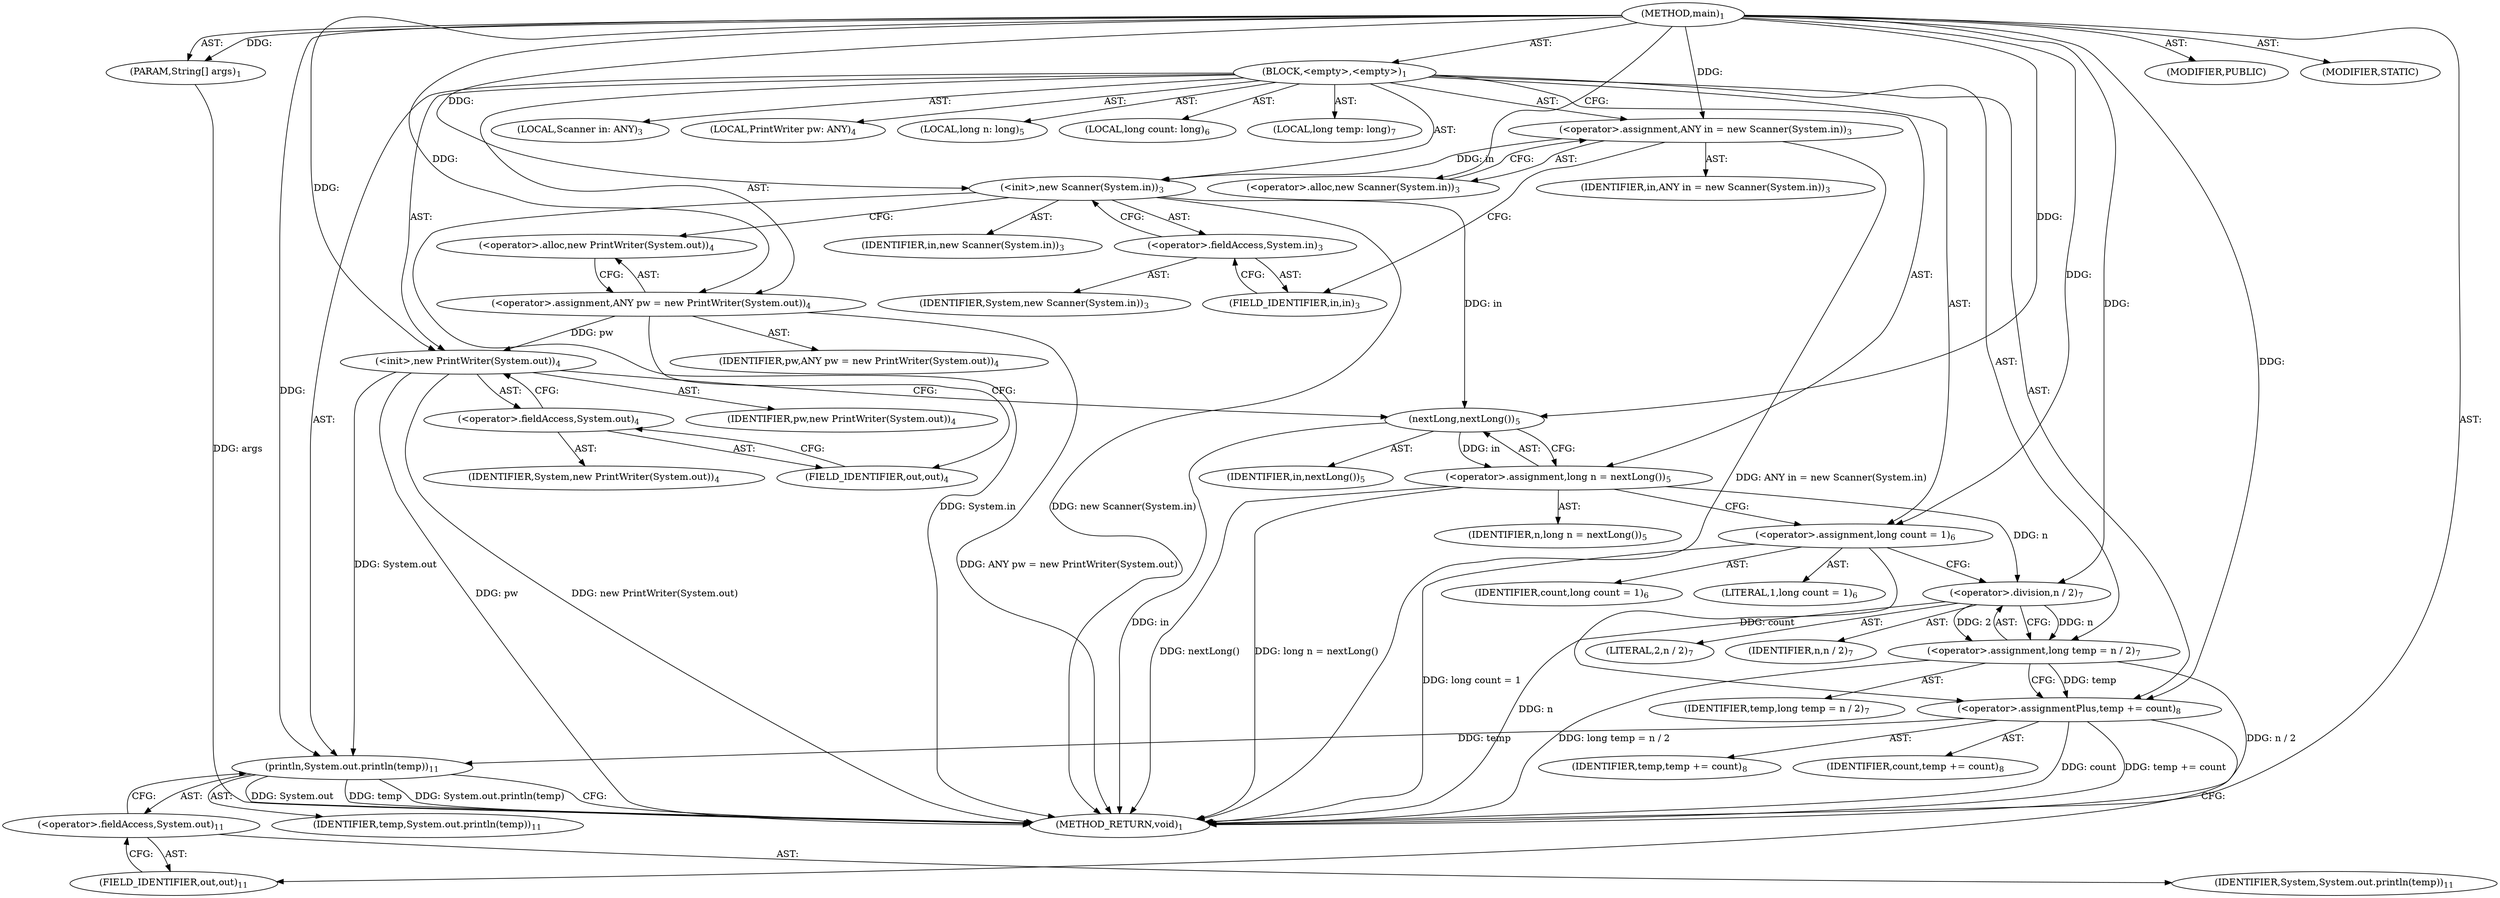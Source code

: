 digraph "main" {  
"21" [label = <(METHOD,main)<SUB>1</SUB>> ]
"22" [label = <(PARAM,String[] args)<SUB>1</SUB>> ]
"23" [label = <(BLOCK,&lt;empty&gt;,&lt;empty&gt;)<SUB>1</SUB>> ]
"4" [label = <(LOCAL,Scanner in: ANY)<SUB>3</SUB>> ]
"24" [label = <(&lt;operator&gt;.assignment,ANY in = new Scanner(System.in))<SUB>3</SUB>> ]
"25" [label = <(IDENTIFIER,in,ANY in = new Scanner(System.in))<SUB>3</SUB>> ]
"26" [label = <(&lt;operator&gt;.alloc,new Scanner(System.in))<SUB>3</SUB>> ]
"27" [label = <(&lt;init&gt;,new Scanner(System.in))<SUB>3</SUB>> ]
"3" [label = <(IDENTIFIER,in,new Scanner(System.in))<SUB>3</SUB>> ]
"28" [label = <(&lt;operator&gt;.fieldAccess,System.in)<SUB>3</SUB>> ]
"29" [label = <(IDENTIFIER,System,new Scanner(System.in))<SUB>3</SUB>> ]
"30" [label = <(FIELD_IDENTIFIER,in,in)<SUB>3</SUB>> ]
"6" [label = <(LOCAL,PrintWriter pw: ANY)<SUB>4</SUB>> ]
"31" [label = <(&lt;operator&gt;.assignment,ANY pw = new PrintWriter(System.out))<SUB>4</SUB>> ]
"32" [label = <(IDENTIFIER,pw,ANY pw = new PrintWriter(System.out))<SUB>4</SUB>> ]
"33" [label = <(&lt;operator&gt;.alloc,new PrintWriter(System.out))<SUB>4</SUB>> ]
"34" [label = <(&lt;init&gt;,new PrintWriter(System.out))<SUB>4</SUB>> ]
"5" [label = <(IDENTIFIER,pw,new PrintWriter(System.out))<SUB>4</SUB>> ]
"35" [label = <(&lt;operator&gt;.fieldAccess,System.out)<SUB>4</SUB>> ]
"36" [label = <(IDENTIFIER,System,new PrintWriter(System.out))<SUB>4</SUB>> ]
"37" [label = <(FIELD_IDENTIFIER,out,out)<SUB>4</SUB>> ]
"38" [label = <(LOCAL,long n: long)<SUB>5</SUB>> ]
"39" [label = <(&lt;operator&gt;.assignment,long n = nextLong())<SUB>5</SUB>> ]
"40" [label = <(IDENTIFIER,n,long n = nextLong())<SUB>5</SUB>> ]
"41" [label = <(nextLong,nextLong())<SUB>5</SUB>> ]
"42" [label = <(IDENTIFIER,in,nextLong())<SUB>5</SUB>> ]
"43" [label = <(LOCAL,long count: long)<SUB>6</SUB>> ]
"44" [label = <(&lt;operator&gt;.assignment,long count = 1)<SUB>6</SUB>> ]
"45" [label = <(IDENTIFIER,count,long count = 1)<SUB>6</SUB>> ]
"46" [label = <(LITERAL,1,long count = 1)<SUB>6</SUB>> ]
"47" [label = <(LOCAL,long temp: long)<SUB>7</SUB>> ]
"48" [label = <(&lt;operator&gt;.assignment,long temp = n / 2)<SUB>7</SUB>> ]
"49" [label = <(IDENTIFIER,temp,long temp = n / 2)<SUB>7</SUB>> ]
"50" [label = <(&lt;operator&gt;.division,n / 2)<SUB>7</SUB>> ]
"51" [label = <(IDENTIFIER,n,n / 2)<SUB>7</SUB>> ]
"52" [label = <(LITERAL,2,n / 2)<SUB>7</SUB>> ]
"53" [label = <(&lt;operator&gt;.assignmentPlus,temp += count)<SUB>8</SUB>> ]
"54" [label = <(IDENTIFIER,temp,temp += count)<SUB>8</SUB>> ]
"55" [label = <(IDENTIFIER,count,temp += count)<SUB>8</SUB>> ]
"56" [label = <(println,System.out.println(temp))<SUB>11</SUB>> ]
"57" [label = <(&lt;operator&gt;.fieldAccess,System.out)<SUB>11</SUB>> ]
"58" [label = <(IDENTIFIER,System,System.out.println(temp))<SUB>11</SUB>> ]
"59" [label = <(FIELD_IDENTIFIER,out,out)<SUB>11</SUB>> ]
"60" [label = <(IDENTIFIER,temp,System.out.println(temp))<SUB>11</SUB>> ]
"61" [label = <(MODIFIER,PUBLIC)> ]
"62" [label = <(MODIFIER,STATIC)> ]
"63" [label = <(METHOD_RETURN,void)<SUB>1</SUB>> ]
  "21" -> "22"  [ label = "AST: "] 
  "21" -> "23"  [ label = "AST: "] 
  "21" -> "61"  [ label = "AST: "] 
  "21" -> "62"  [ label = "AST: "] 
  "21" -> "63"  [ label = "AST: "] 
  "23" -> "4"  [ label = "AST: "] 
  "23" -> "24"  [ label = "AST: "] 
  "23" -> "27"  [ label = "AST: "] 
  "23" -> "6"  [ label = "AST: "] 
  "23" -> "31"  [ label = "AST: "] 
  "23" -> "34"  [ label = "AST: "] 
  "23" -> "38"  [ label = "AST: "] 
  "23" -> "39"  [ label = "AST: "] 
  "23" -> "43"  [ label = "AST: "] 
  "23" -> "44"  [ label = "AST: "] 
  "23" -> "47"  [ label = "AST: "] 
  "23" -> "48"  [ label = "AST: "] 
  "23" -> "53"  [ label = "AST: "] 
  "23" -> "56"  [ label = "AST: "] 
  "24" -> "25"  [ label = "AST: "] 
  "24" -> "26"  [ label = "AST: "] 
  "27" -> "3"  [ label = "AST: "] 
  "27" -> "28"  [ label = "AST: "] 
  "28" -> "29"  [ label = "AST: "] 
  "28" -> "30"  [ label = "AST: "] 
  "31" -> "32"  [ label = "AST: "] 
  "31" -> "33"  [ label = "AST: "] 
  "34" -> "5"  [ label = "AST: "] 
  "34" -> "35"  [ label = "AST: "] 
  "35" -> "36"  [ label = "AST: "] 
  "35" -> "37"  [ label = "AST: "] 
  "39" -> "40"  [ label = "AST: "] 
  "39" -> "41"  [ label = "AST: "] 
  "41" -> "42"  [ label = "AST: "] 
  "44" -> "45"  [ label = "AST: "] 
  "44" -> "46"  [ label = "AST: "] 
  "48" -> "49"  [ label = "AST: "] 
  "48" -> "50"  [ label = "AST: "] 
  "50" -> "51"  [ label = "AST: "] 
  "50" -> "52"  [ label = "AST: "] 
  "53" -> "54"  [ label = "AST: "] 
  "53" -> "55"  [ label = "AST: "] 
  "56" -> "57"  [ label = "AST: "] 
  "56" -> "60"  [ label = "AST: "] 
  "57" -> "58"  [ label = "AST: "] 
  "57" -> "59"  [ label = "AST: "] 
  "24" -> "30"  [ label = "CFG: "] 
  "27" -> "33"  [ label = "CFG: "] 
  "31" -> "37"  [ label = "CFG: "] 
  "34" -> "41"  [ label = "CFG: "] 
  "39" -> "44"  [ label = "CFG: "] 
  "44" -> "50"  [ label = "CFG: "] 
  "48" -> "53"  [ label = "CFG: "] 
  "53" -> "59"  [ label = "CFG: "] 
  "56" -> "63"  [ label = "CFG: "] 
  "26" -> "24"  [ label = "CFG: "] 
  "28" -> "27"  [ label = "CFG: "] 
  "33" -> "31"  [ label = "CFG: "] 
  "35" -> "34"  [ label = "CFG: "] 
  "41" -> "39"  [ label = "CFG: "] 
  "50" -> "48"  [ label = "CFG: "] 
  "57" -> "56"  [ label = "CFG: "] 
  "30" -> "28"  [ label = "CFG: "] 
  "37" -> "35"  [ label = "CFG: "] 
  "59" -> "57"  [ label = "CFG: "] 
  "21" -> "26"  [ label = "CFG: "] 
  "22" -> "63"  [ label = "DDG: args"] 
  "24" -> "63"  [ label = "DDG: ANY in = new Scanner(System.in)"] 
  "27" -> "63"  [ label = "DDG: System.in"] 
  "27" -> "63"  [ label = "DDG: new Scanner(System.in)"] 
  "31" -> "63"  [ label = "DDG: ANY pw = new PrintWriter(System.out)"] 
  "34" -> "63"  [ label = "DDG: pw"] 
  "34" -> "63"  [ label = "DDG: new PrintWriter(System.out)"] 
  "41" -> "63"  [ label = "DDG: in"] 
  "39" -> "63"  [ label = "DDG: nextLong()"] 
  "39" -> "63"  [ label = "DDG: long n = nextLong()"] 
  "44" -> "63"  [ label = "DDG: long count = 1"] 
  "50" -> "63"  [ label = "DDG: n"] 
  "48" -> "63"  [ label = "DDG: n / 2"] 
  "48" -> "63"  [ label = "DDG: long temp = n / 2"] 
  "53" -> "63"  [ label = "DDG: count"] 
  "53" -> "63"  [ label = "DDG: temp += count"] 
  "56" -> "63"  [ label = "DDG: System.out"] 
  "56" -> "63"  [ label = "DDG: temp"] 
  "56" -> "63"  [ label = "DDG: System.out.println(temp)"] 
  "21" -> "22"  [ label = "DDG: "] 
  "21" -> "24"  [ label = "DDG: "] 
  "21" -> "31"  [ label = "DDG: "] 
  "41" -> "39"  [ label = "DDG: in"] 
  "21" -> "44"  [ label = "DDG: "] 
  "50" -> "48"  [ label = "DDG: n"] 
  "50" -> "48"  [ label = "DDG: 2"] 
  "44" -> "53"  [ label = "DDG: count"] 
  "21" -> "53"  [ label = "DDG: "] 
  "24" -> "27"  [ label = "DDG: in"] 
  "21" -> "27"  [ label = "DDG: "] 
  "31" -> "34"  [ label = "DDG: pw"] 
  "21" -> "34"  [ label = "DDG: "] 
  "48" -> "53"  [ label = "DDG: temp"] 
  "34" -> "56"  [ label = "DDG: System.out"] 
  "53" -> "56"  [ label = "DDG: temp"] 
  "21" -> "56"  [ label = "DDG: "] 
  "27" -> "41"  [ label = "DDG: in"] 
  "21" -> "41"  [ label = "DDG: "] 
  "39" -> "50"  [ label = "DDG: n"] 
  "21" -> "50"  [ label = "DDG: "] 
}
